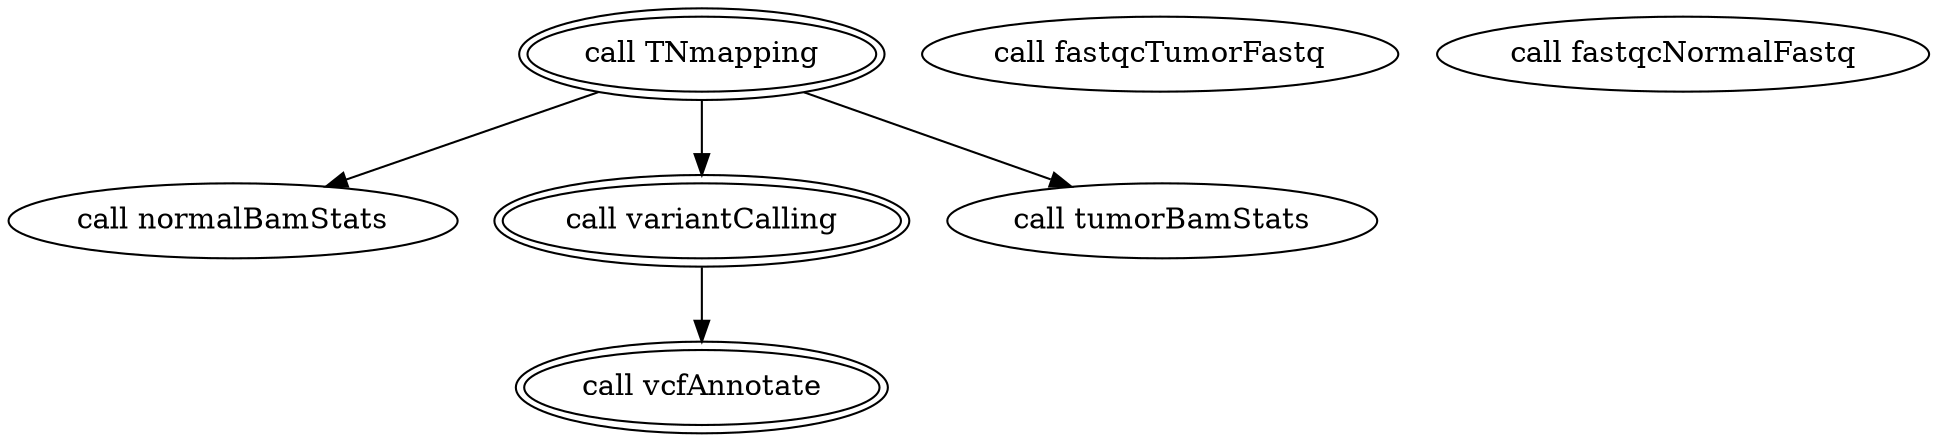 digraph SomaticPipelineTumorNormalMode {
  #rankdir=LR;
  compound=true;

  # Links
  CALL_TNmapping -> CALL_normalBamStats
  CALL_variantCalling -> CALL_vcfAnnotate
  CALL_TNmapping -> CALL_variantCalling
  CALL_TNmapping -> CALL_tumorBamStats

  # Nodes
  CALL_vcfAnnotate [label="call vcfAnnotate";shape="oval";peripheries=2]
  CALL_variantCalling [label="call variantCalling";shape="oval";peripheries=2]
  CALL_fastqcTumorFastq [label="call fastqcTumorFastq"]
  CALL_normalBamStats [label="call normalBamStats"]
  CALL_TNmapping [label="call TNmapping";shape="oval";peripheries=2]
  CALL_tumorBamStats [label="call tumorBamStats"]
  CALL_fastqcNormalFastq [label="call fastqcNormalFastq"]
}
